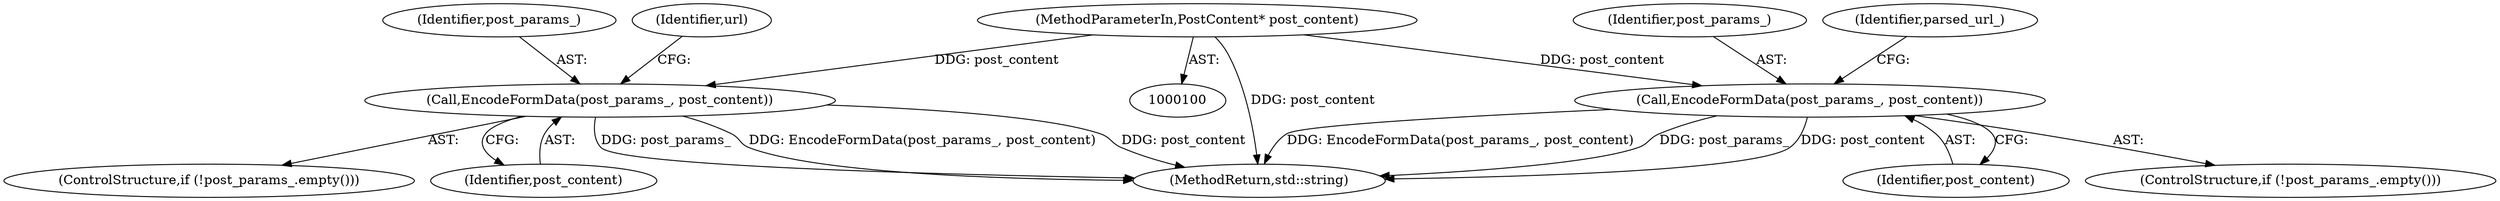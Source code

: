 digraph "0_Chrome_c0947dabeaa10da67798c1bbc668dca4b280cad5_6@pointer" {
"1000103" [label="(MethodParameterIn,PostContent* post_content)"];
"1000111" [label="(Call,EncodeFormData(post_params_, post_content))"];
"1000771" [label="(Call,EncodeFormData(post_params_, post_content))"];
"1000771" [label="(Call,EncodeFormData(post_params_, post_content))"];
"1000775" [label="(Identifier,url)"];
"1000768" [label="(ControlStructure,if (!post_params_.empty()))"];
"1000103" [label="(MethodParameterIn,PostContent* post_content)"];
"1000772" [label="(Identifier,post_params_)"];
"1000111" [label="(Call,EncodeFormData(post_params_, post_content))"];
"1000776" [label="(MethodReturn,std::string)"];
"1000108" [label="(ControlStructure,if (!post_params_.empty()))"];
"1000113" [label="(Identifier,post_content)"];
"1000773" [label="(Identifier,post_content)"];
"1000115" [label="(Identifier,parsed_url_)"];
"1000112" [label="(Identifier,post_params_)"];
"1000103" -> "1000100"  [label="AST: "];
"1000103" -> "1000776"  [label="DDG: post_content"];
"1000103" -> "1000111"  [label="DDG: post_content"];
"1000103" -> "1000771"  [label="DDG: post_content"];
"1000111" -> "1000108"  [label="AST: "];
"1000111" -> "1000113"  [label="CFG: "];
"1000112" -> "1000111"  [label="AST: "];
"1000113" -> "1000111"  [label="AST: "];
"1000115" -> "1000111"  [label="CFG: "];
"1000111" -> "1000776"  [label="DDG: post_params_"];
"1000111" -> "1000776"  [label="DDG: post_content"];
"1000111" -> "1000776"  [label="DDG: EncodeFormData(post_params_, post_content)"];
"1000771" -> "1000768"  [label="AST: "];
"1000771" -> "1000773"  [label="CFG: "];
"1000772" -> "1000771"  [label="AST: "];
"1000773" -> "1000771"  [label="AST: "];
"1000775" -> "1000771"  [label="CFG: "];
"1000771" -> "1000776"  [label="DDG: post_content"];
"1000771" -> "1000776"  [label="DDG: post_params_"];
"1000771" -> "1000776"  [label="DDG: EncodeFormData(post_params_, post_content)"];
}
